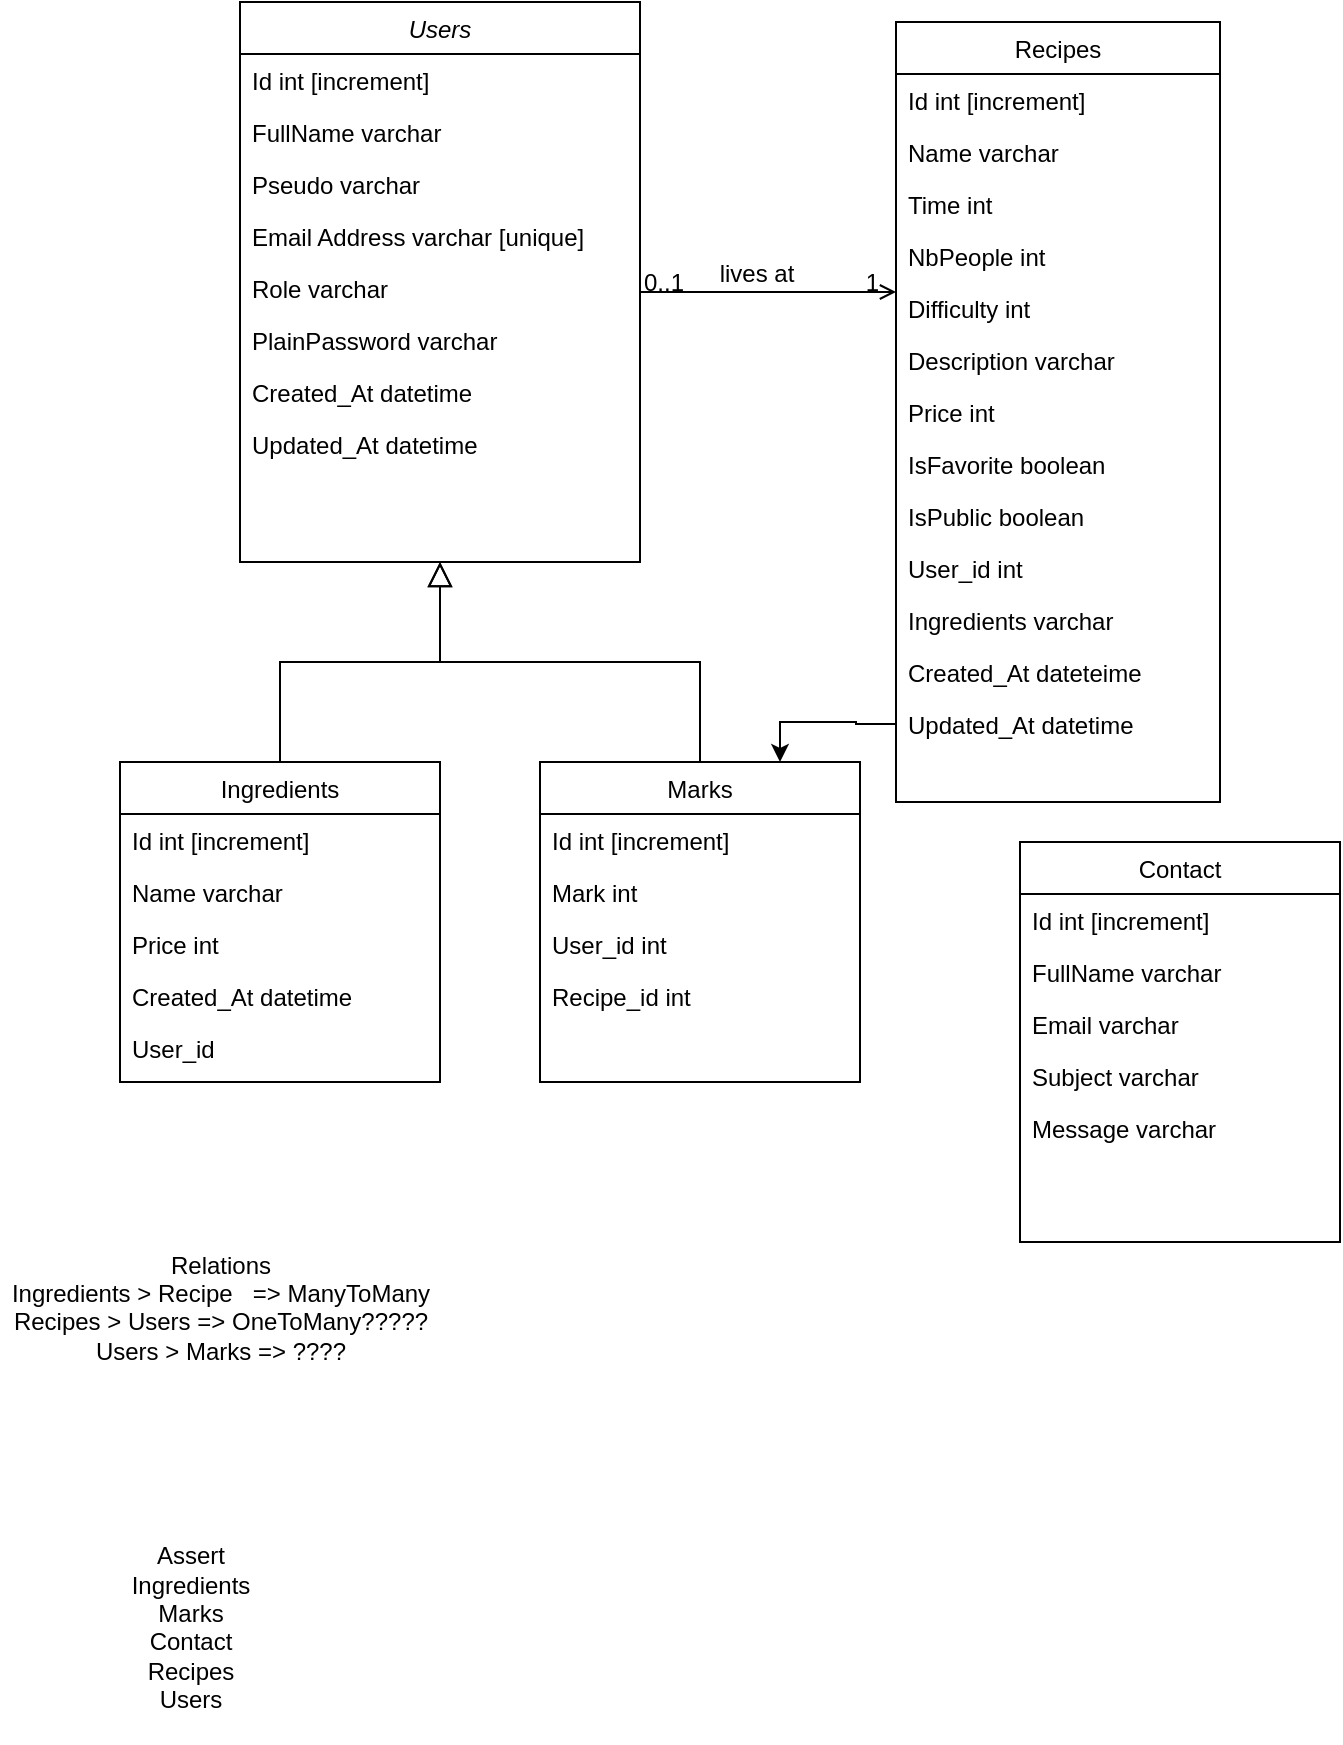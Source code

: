 <mxfile version="18.1.3" type="github">
  <diagram id="ZrFk5WU3jCRJc8CXbsRm" name="Page-1">
    <mxGraphModel dx="796" dy="481" grid="1" gridSize="10" guides="1" tooltips="1" connect="1" arrows="1" fold="1" page="1" pageScale="1" pageWidth="827" pageHeight="1169" math="0" shadow="0">
      <root>
        <mxCell id="0" />
        <mxCell id="1" parent="0" />
        <mxCell id="DyyCU0i592NGpMDX-pHc-1" value="Users" style="swimlane;fontStyle=2;align=center;verticalAlign=top;childLayout=stackLayout;horizontal=1;startSize=26;horizontalStack=0;resizeParent=1;resizeLast=0;collapsible=1;marginBottom=0;rounded=0;shadow=0;strokeWidth=1;" parent="1" vertex="1">
          <mxGeometry x="160" y="60" width="200" height="280" as="geometry">
            <mxRectangle x="230" y="140" width="160" height="26" as="alternateBounds" />
          </mxGeometry>
        </mxCell>
        <mxCell id="DyyCU0i592NGpMDX-pHc-2" value="Id int [increment]" style="text;align=left;verticalAlign=top;spacingLeft=4;spacingRight=4;overflow=hidden;rotatable=0;points=[[0,0.5],[1,0.5]];portConstraint=eastwest;" parent="DyyCU0i592NGpMDX-pHc-1" vertex="1">
          <mxGeometry y="26" width="200" height="26" as="geometry" />
        </mxCell>
        <mxCell id="DyyCU0i592NGpMDX-pHc-3" value="FullName varchar" style="text;align=left;verticalAlign=top;spacingLeft=4;spacingRight=4;overflow=hidden;rotatable=0;points=[[0,0.5],[1,0.5]];portConstraint=eastwest;" parent="DyyCU0i592NGpMDX-pHc-1" vertex="1">
          <mxGeometry y="52" width="200" height="26" as="geometry" />
        </mxCell>
        <mxCell id="DyyCU0i592NGpMDX-pHc-4" value="Pseudo varchar" style="text;align=left;verticalAlign=top;spacingLeft=4;spacingRight=4;overflow=hidden;rotatable=0;points=[[0,0.5],[1,0.5]];portConstraint=eastwest;rounded=0;shadow=0;html=0;" parent="DyyCU0i592NGpMDX-pHc-1" vertex="1">
          <mxGeometry y="78" width="200" height="26" as="geometry" />
        </mxCell>
        <mxCell id="DyyCU0i592NGpMDX-pHc-5" value="Email Address varchar [unique]" style="text;align=left;verticalAlign=top;spacingLeft=4;spacingRight=4;overflow=hidden;rotatable=0;points=[[0,0.5],[1,0.5]];portConstraint=eastwest;rounded=0;shadow=0;html=0;" parent="DyyCU0i592NGpMDX-pHc-1" vertex="1">
          <mxGeometry y="104" width="200" height="26" as="geometry" />
        </mxCell>
        <mxCell id="DyyCU0i592NGpMDX-pHc-6" value="Role varchar&#xa;" style="text;align=left;verticalAlign=top;spacingLeft=4;spacingRight=4;overflow=hidden;rotatable=0;points=[[0,0.5],[1,0.5]];portConstraint=eastwest;" parent="DyyCU0i592NGpMDX-pHc-1" vertex="1">
          <mxGeometry y="130" width="200" height="26" as="geometry" />
        </mxCell>
        <mxCell id="DyyCU0i592NGpMDX-pHc-7" value="PlainPassword varchar" style="text;align=left;verticalAlign=top;spacingLeft=4;spacingRight=4;overflow=hidden;rotatable=0;points=[[0,0.5],[1,0.5]];portConstraint=eastwest;" parent="DyyCU0i592NGpMDX-pHc-1" vertex="1">
          <mxGeometry y="156" width="200" height="26" as="geometry" />
        </mxCell>
        <mxCell id="DyyCU0i592NGpMDX-pHc-8" value="Created_At datetime" style="text;align=left;verticalAlign=top;spacingLeft=4;spacingRight=4;overflow=hidden;rotatable=0;points=[[0,0.5],[1,0.5]];portConstraint=eastwest;" parent="DyyCU0i592NGpMDX-pHc-1" vertex="1">
          <mxGeometry y="182" width="200" height="26" as="geometry" />
        </mxCell>
        <mxCell id="DyyCU0i592NGpMDX-pHc-9" value="Updated_At datetime" style="text;align=left;verticalAlign=top;spacingLeft=4;spacingRight=4;overflow=hidden;rotatable=0;points=[[0,0.5],[1,0.5]];portConstraint=eastwest;" parent="DyyCU0i592NGpMDX-pHc-1" vertex="1">
          <mxGeometry y="208" width="200" height="26" as="geometry" />
        </mxCell>
        <mxCell id="DyyCU0i592NGpMDX-pHc-10" value="" style="endArrow=block;endSize=10;endFill=0;shadow=0;strokeWidth=1;rounded=0;edgeStyle=elbowEdgeStyle;elbow=vertical;" parent="1" target="DyyCU0i592NGpMDX-pHc-1" edge="1">
          <mxGeometry width="160" relative="1" as="geometry">
            <mxPoint x="180" y="440" as="sourcePoint" />
            <mxPoint x="180" y="283" as="targetPoint" />
          </mxGeometry>
        </mxCell>
        <mxCell id="DyyCU0i592NGpMDX-pHc-11" value="" style="endArrow=block;endSize=10;endFill=0;shadow=0;strokeWidth=1;rounded=0;edgeStyle=elbowEdgeStyle;elbow=vertical;" parent="1" target="DyyCU0i592NGpMDX-pHc-1" edge="1">
          <mxGeometry width="160" relative="1" as="geometry">
            <mxPoint x="390" y="440" as="sourcePoint" />
            <mxPoint x="290" y="351" as="targetPoint" />
          </mxGeometry>
        </mxCell>
        <mxCell id="DyyCU0i592NGpMDX-pHc-12" value="Recipes" style="swimlane;fontStyle=0;align=center;verticalAlign=top;childLayout=stackLayout;horizontal=1;startSize=26;horizontalStack=0;resizeParent=1;resizeLast=0;collapsible=1;marginBottom=0;rounded=0;shadow=0;strokeWidth=1;" parent="1" vertex="1">
          <mxGeometry x="488" y="70" width="162" height="390" as="geometry">
            <mxRectangle x="550" y="140" width="160" height="26" as="alternateBounds" />
          </mxGeometry>
        </mxCell>
        <mxCell id="DyyCU0i592NGpMDX-pHc-13" value="Id int [increment]" style="text;align=left;verticalAlign=top;spacingLeft=4;spacingRight=4;overflow=hidden;rotatable=0;points=[[0,0.5],[1,0.5]];portConstraint=eastwest;" parent="DyyCU0i592NGpMDX-pHc-12" vertex="1">
          <mxGeometry y="26" width="162" height="26" as="geometry" />
        </mxCell>
        <mxCell id="DyyCU0i592NGpMDX-pHc-14" value="Name varchar" style="text;align=left;verticalAlign=top;spacingLeft=4;spacingRight=4;overflow=hidden;rotatable=0;points=[[0,0.5],[1,0.5]];portConstraint=eastwest;" parent="DyyCU0i592NGpMDX-pHc-12" vertex="1">
          <mxGeometry y="52" width="162" height="26" as="geometry" />
        </mxCell>
        <mxCell id="DyyCU0i592NGpMDX-pHc-15" value="Time int" style="text;align=left;verticalAlign=top;spacingLeft=4;spacingRight=4;overflow=hidden;rotatable=0;points=[[0,0.5],[1,0.5]];portConstraint=eastwest;rounded=0;shadow=0;html=0;" parent="DyyCU0i592NGpMDX-pHc-12" vertex="1">
          <mxGeometry y="78" width="162" height="26" as="geometry" />
        </mxCell>
        <mxCell id="DyyCU0i592NGpMDX-pHc-16" value="NbPeople int" style="text;align=left;verticalAlign=top;spacingLeft=4;spacingRight=4;overflow=hidden;rotatable=0;points=[[0,0.5],[1,0.5]];portConstraint=eastwest;rounded=0;shadow=0;html=0;" parent="DyyCU0i592NGpMDX-pHc-12" vertex="1">
          <mxGeometry y="104" width="162" height="26" as="geometry" />
        </mxCell>
        <mxCell id="DyyCU0i592NGpMDX-pHc-17" value="Difficulty int" style="text;align=left;verticalAlign=top;spacingLeft=4;spacingRight=4;overflow=hidden;rotatable=0;points=[[0,0.5],[1,0.5]];portConstraint=eastwest;rounded=0;shadow=0;html=0;" parent="DyyCU0i592NGpMDX-pHc-12" vertex="1">
          <mxGeometry y="130" width="162" height="26" as="geometry" />
        </mxCell>
        <mxCell id="DyyCU0i592NGpMDX-pHc-18" value="Description varchar" style="text;align=left;verticalAlign=top;spacingLeft=4;spacingRight=4;overflow=hidden;rotatable=0;points=[[0,0.5],[1,0.5]];portConstraint=eastwest;rounded=0;shadow=0;html=0;" parent="DyyCU0i592NGpMDX-pHc-12" vertex="1">
          <mxGeometry y="156" width="162" height="26" as="geometry" />
        </mxCell>
        <mxCell id="DyyCU0i592NGpMDX-pHc-19" value="Price int" style="text;align=left;verticalAlign=top;spacingLeft=4;spacingRight=4;overflow=hidden;rotatable=0;points=[[0,0.5],[1,0.5]];portConstraint=eastwest;" parent="DyyCU0i592NGpMDX-pHc-12" vertex="1">
          <mxGeometry y="182" width="162" height="26" as="geometry" />
        </mxCell>
        <mxCell id="DyyCU0i592NGpMDX-pHc-20" value="IsFavorite boolean" style="text;align=left;verticalAlign=top;spacingLeft=4;spacingRight=4;overflow=hidden;rotatable=0;points=[[0,0.5],[1,0.5]];portConstraint=eastwest;" parent="DyyCU0i592NGpMDX-pHc-12" vertex="1">
          <mxGeometry y="208" width="162" height="26" as="geometry" />
        </mxCell>
        <mxCell id="DyyCU0i592NGpMDX-pHc-21" value="IsPublic boolean" style="text;align=left;verticalAlign=top;spacingLeft=4;spacingRight=4;overflow=hidden;rotatable=0;points=[[0,0.5],[1,0.5]];portConstraint=eastwest;" parent="DyyCU0i592NGpMDX-pHc-12" vertex="1">
          <mxGeometry y="234" width="162" height="26" as="geometry" />
        </mxCell>
        <mxCell id="DyyCU0i592NGpMDX-pHc-22" value="User_id int" style="text;align=left;verticalAlign=top;spacingLeft=4;spacingRight=4;overflow=hidden;rotatable=0;points=[[0,0.5],[1,0.5]];portConstraint=eastwest;" parent="DyyCU0i592NGpMDX-pHc-12" vertex="1">
          <mxGeometry y="260" width="162" height="26" as="geometry" />
        </mxCell>
        <mxCell id="DyyCU0i592NGpMDX-pHc-23" value="Ingredients varchar&#xa;" style="text;align=left;verticalAlign=top;spacingLeft=4;spacingRight=4;overflow=hidden;rotatable=0;points=[[0,0.5],[1,0.5]];portConstraint=eastwest;" parent="DyyCU0i592NGpMDX-pHc-12" vertex="1">
          <mxGeometry y="286" width="162" height="26" as="geometry" />
        </mxCell>
        <mxCell id="DyyCU0i592NGpMDX-pHc-24" value="Created_At dateteime" style="text;align=left;verticalAlign=top;spacingLeft=4;spacingRight=4;overflow=hidden;rotatable=0;points=[[0,0.5],[1,0.5]];portConstraint=eastwest;" parent="DyyCU0i592NGpMDX-pHc-12" vertex="1">
          <mxGeometry y="312" width="162" height="26" as="geometry" />
        </mxCell>
        <mxCell id="DyyCU0i592NGpMDX-pHc-25" value="Updated_At datetime" style="text;align=left;verticalAlign=top;spacingLeft=4;spacingRight=4;overflow=hidden;rotatable=0;points=[[0,0.5],[1,0.5]];portConstraint=eastwest;" parent="DyyCU0i592NGpMDX-pHc-12" vertex="1">
          <mxGeometry y="338" width="162" height="26" as="geometry" />
        </mxCell>
        <mxCell id="DyyCU0i592NGpMDX-pHc-26" value="" style="endArrow=open;shadow=0;strokeWidth=1;rounded=0;endFill=1;edgeStyle=elbowEdgeStyle;elbow=vertical;" parent="1" source="DyyCU0i592NGpMDX-pHc-1" target="DyyCU0i592NGpMDX-pHc-12" edge="1">
          <mxGeometry x="0.5" y="41" relative="1" as="geometry">
            <mxPoint x="360" y="272" as="sourcePoint" />
            <mxPoint x="520" y="272" as="targetPoint" />
            <mxPoint x="-40" y="32" as="offset" />
          </mxGeometry>
        </mxCell>
        <mxCell id="DyyCU0i592NGpMDX-pHc-27" value="0..1" style="resizable=0;align=left;verticalAlign=bottom;labelBackgroundColor=none;fontSize=12;" parent="DyyCU0i592NGpMDX-pHc-26" connectable="0" vertex="1">
          <mxGeometry x="-1" relative="1" as="geometry">
            <mxPoint y="4" as="offset" />
          </mxGeometry>
        </mxCell>
        <mxCell id="DyyCU0i592NGpMDX-pHc-28" value="1" style="resizable=0;align=right;verticalAlign=bottom;labelBackgroundColor=none;fontSize=12;" parent="DyyCU0i592NGpMDX-pHc-26" connectable="0" vertex="1">
          <mxGeometry x="1" relative="1" as="geometry">
            <mxPoint x="-7" y="4" as="offset" />
          </mxGeometry>
        </mxCell>
        <mxCell id="DyyCU0i592NGpMDX-pHc-29" value="lives at" style="text;html=1;resizable=0;points=[];;align=center;verticalAlign=middle;labelBackgroundColor=none;rounded=0;shadow=0;strokeWidth=1;fontSize=12;" parent="DyyCU0i592NGpMDX-pHc-26" vertex="1" connectable="0">
          <mxGeometry x="0.5" y="49" relative="1" as="geometry">
            <mxPoint x="-38" y="40" as="offset" />
          </mxGeometry>
        </mxCell>
        <mxCell id="DyyCU0i592NGpMDX-pHc-30" value="Contact" style="swimlane;fontStyle=0;align=center;verticalAlign=top;childLayout=stackLayout;horizontal=1;startSize=26;horizontalStack=0;resizeParent=1;resizeLast=0;collapsible=1;marginBottom=0;rounded=0;shadow=0;strokeWidth=1;" parent="1" vertex="1">
          <mxGeometry x="550" y="480" width="160" height="200" as="geometry">
            <mxRectangle x="340" y="380" width="170" height="26" as="alternateBounds" />
          </mxGeometry>
        </mxCell>
        <mxCell id="DyyCU0i592NGpMDX-pHc-31" value="Id int [increment]" style="text;align=left;verticalAlign=top;spacingLeft=4;spacingRight=4;overflow=hidden;rotatable=0;points=[[0,0.5],[1,0.5]];portConstraint=eastwest;" parent="DyyCU0i592NGpMDX-pHc-30" vertex="1">
          <mxGeometry y="26" width="160" height="26" as="geometry" />
        </mxCell>
        <mxCell id="DyyCU0i592NGpMDX-pHc-32" value="FullName varchar" style="text;align=left;verticalAlign=top;spacingLeft=4;spacingRight=4;overflow=hidden;rotatable=0;points=[[0,0.5],[1,0.5]];portConstraint=eastwest;" parent="DyyCU0i592NGpMDX-pHc-30" vertex="1">
          <mxGeometry y="52" width="160" height="26" as="geometry" />
        </mxCell>
        <mxCell id="DyyCU0i592NGpMDX-pHc-33" value="Email varchar" style="text;align=left;verticalAlign=top;spacingLeft=4;spacingRight=4;overflow=hidden;rotatable=0;points=[[0,0.5],[1,0.5]];portConstraint=eastwest;" parent="DyyCU0i592NGpMDX-pHc-30" vertex="1">
          <mxGeometry y="78" width="160" height="26" as="geometry" />
        </mxCell>
        <mxCell id="DyyCU0i592NGpMDX-pHc-34" value="Subject varchar" style="text;align=left;verticalAlign=top;spacingLeft=4;spacingRight=4;overflow=hidden;rotatable=0;points=[[0,0.5],[1,0.5]];portConstraint=eastwest;" parent="DyyCU0i592NGpMDX-pHc-30" vertex="1">
          <mxGeometry y="104" width="160" height="26" as="geometry" />
        </mxCell>
        <mxCell id="DyyCU0i592NGpMDX-pHc-35" value="Message varchar" style="text;align=left;verticalAlign=top;spacingLeft=4;spacingRight=4;overflow=hidden;rotatable=0;points=[[0,0.5],[1,0.5]];portConstraint=eastwest;" parent="DyyCU0i592NGpMDX-pHc-30" vertex="1">
          <mxGeometry y="130" width="160" height="26" as="geometry" />
        </mxCell>
        <mxCell id="DyyCU0i592NGpMDX-pHc-36" value="Marks" style="swimlane;fontStyle=0;align=center;verticalAlign=top;childLayout=stackLayout;horizontal=1;startSize=26;horizontalStack=0;resizeParent=1;resizeLast=0;collapsible=1;marginBottom=0;rounded=0;shadow=0;strokeWidth=1;" parent="1" vertex="1">
          <mxGeometry x="310" y="440" width="160" height="160" as="geometry">
            <mxRectangle x="340" y="380" width="170" height="26" as="alternateBounds" />
          </mxGeometry>
        </mxCell>
        <mxCell id="DyyCU0i592NGpMDX-pHc-37" value="Id int [increment]" style="text;align=left;verticalAlign=top;spacingLeft=4;spacingRight=4;overflow=hidden;rotatable=0;points=[[0,0.5],[1,0.5]];portConstraint=eastwest;" parent="DyyCU0i592NGpMDX-pHc-36" vertex="1">
          <mxGeometry y="26" width="160" height="26" as="geometry" />
        </mxCell>
        <mxCell id="DyyCU0i592NGpMDX-pHc-38" value="Mark int" style="text;align=left;verticalAlign=top;spacingLeft=4;spacingRight=4;overflow=hidden;rotatable=0;points=[[0,0.5],[1,0.5]];portConstraint=eastwest;" parent="DyyCU0i592NGpMDX-pHc-36" vertex="1">
          <mxGeometry y="52" width="160" height="26" as="geometry" />
        </mxCell>
        <mxCell id="DyyCU0i592NGpMDX-pHc-39" value="User_id int" style="text;align=left;verticalAlign=top;spacingLeft=4;spacingRight=4;overflow=hidden;rotatable=0;points=[[0,0.5],[1,0.5]];portConstraint=eastwest;" parent="DyyCU0i592NGpMDX-pHc-36" vertex="1">
          <mxGeometry y="78" width="160" height="26" as="geometry" />
        </mxCell>
        <mxCell id="DyyCU0i592NGpMDX-pHc-40" value="Recipe_id int" style="text;align=left;verticalAlign=top;spacingLeft=4;spacingRight=4;overflow=hidden;rotatable=0;points=[[0,0.5],[1,0.5]];portConstraint=eastwest;" parent="DyyCU0i592NGpMDX-pHc-36" vertex="1">
          <mxGeometry y="104" width="160" height="26" as="geometry" />
        </mxCell>
        <mxCell id="DyyCU0i592NGpMDX-pHc-41" value="Ingredients" style="swimlane;fontStyle=0;align=center;verticalAlign=top;childLayout=stackLayout;horizontal=1;startSize=26;horizontalStack=0;resizeParent=1;resizeLast=0;collapsible=1;marginBottom=0;rounded=0;shadow=0;strokeWidth=1;" parent="1" vertex="1">
          <mxGeometry x="100" y="440" width="160" height="160" as="geometry">
            <mxRectangle x="340" y="380" width="170" height="26" as="alternateBounds" />
          </mxGeometry>
        </mxCell>
        <mxCell id="DyyCU0i592NGpMDX-pHc-42" value="Id int [increment]" style="text;align=left;verticalAlign=top;spacingLeft=4;spacingRight=4;overflow=hidden;rotatable=0;points=[[0,0.5],[1,0.5]];portConstraint=eastwest;" parent="DyyCU0i592NGpMDX-pHc-41" vertex="1">
          <mxGeometry y="26" width="160" height="26" as="geometry" />
        </mxCell>
        <mxCell id="DyyCU0i592NGpMDX-pHc-43" value="Name varchar" style="text;align=left;verticalAlign=top;spacingLeft=4;spacingRight=4;overflow=hidden;rotatable=0;points=[[0,0.5],[1,0.5]];portConstraint=eastwest;" parent="DyyCU0i592NGpMDX-pHc-41" vertex="1">
          <mxGeometry y="52" width="160" height="26" as="geometry" />
        </mxCell>
        <mxCell id="DyyCU0i592NGpMDX-pHc-44" value="Price int" style="text;align=left;verticalAlign=top;spacingLeft=4;spacingRight=4;overflow=hidden;rotatable=0;points=[[0,0.5],[1,0.5]];portConstraint=eastwest;" parent="DyyCU0i592NGpMDX-pHc-41" vertex="1">
          <mxGeometry y="78" width="160" height="26" as="geometry" />
        </mxCell>
        <mxCell id="DyyCU0i592NGpMDX-pHc-45" value="Created_At datetime" style="text;align=left;verticalAlign=top;spacingLeft=4;spacingRight=4;overflow=hidden;rotatable=0;points=[[0,0.5],[1,0.5]];portConstraint=eastwest;" parent="DyyCU0i592NGpMDX-pHc-41" vertex="1">
          <mxGeometry y="104" width="160" height="26" as="geometry" />
        </mxCell>
        <mxCell id="DyyCU0i592NGpMDX-pHc-46" value="User_id" style="text;align=left;verticalAlign=top;spacingLeft=4;spacingRight=4;overflow=hidden;rotatable=0;points=[[0,0.5],[1,0.5]];portConstraint=eastwest;" parent="DyyCU0i592NGpMDX-pHc-41" vertex="1">
          <mxGeometry y="130" width="160" height="26" as="geometry" />
        </mxCell>
        <mxCell id="DyyCU0i592NGpMDX-pHc-47" style="edgeStyle=orthogonalEdgeStyle;rounded=0;orthogonalLoop=1;jettySize=auto;html=1;exitX=0;exitY=0.5;exitDx=0;exitDy=0;entryX=0.75;entryY=0;entryDx=0;entryDy=0;" parent="1" source="DyyCU0i592NGpMDX-pHc-25" target="DyyCU0i592NGpMDX-pHc-36" edge="1">
          <mxGeometry relative="1" as="geometry" />
        </mxCell>
        <mxCell id="DyyCU0i592NGpMDX-pHc-48" value="&lt;div&gt;Relations&lt;/div&gt;&lt;div&gt;Ingredients &amp;gt; Recipe&amp;nbsp;&amp;nbsp; =&amp;gt; ManyToMany&lt;/div&gt;&lt;div&gt;Recipes &amp;gt; Users =&amp;gt; OneToMany?????&lt;/div&gt;&lt;div&gt;Users &amp;gt; Marks =&amp;gt; ????&lt;/div&gt;&lt;div&gt;&lt;br&gt;&lt;/div&gt;" style="text;html=1;resizable=0;autosize=1;align=center;verticalAlign=middle;points=[];fillColor=none;strokeColor=none;rounded=0;" parent="1" vertex="1">
          <mxGeometry x="40" y="680" width="220" height="80" as="geometry" />
        </mxCell>
        <mxCell id="DyyCU0i592NGpMDX-pHc-49" value="&lt;div&gt;Assert&lt;/div&gt;&lt;div&gt;Ingredients&lt;/div&gt;&lt;div&gt;Marks&lt;/div&gt;&lt;div&gt;Contact&lt;/div&gt;&lt;div&gt;Recipes&lt;/div&gt;&lt;div&gt;Users&lt;/div&gt;&lt;div&gt;&lt;br&gt;&lt;/div&gt;" style="text;html=1;resizable=0;autosize=1;align=center;verticalAlign=middle;points=[];fillColor=none;strokeColor=none;rounded=0;" parent="1" vertex="1">
          <mxGeometry x="100" y="830" width="70" height="100" as="geometry" />
        </mxCell>
      </root>
    </mxGraphModel>
  </diagram>
</mxfile>
